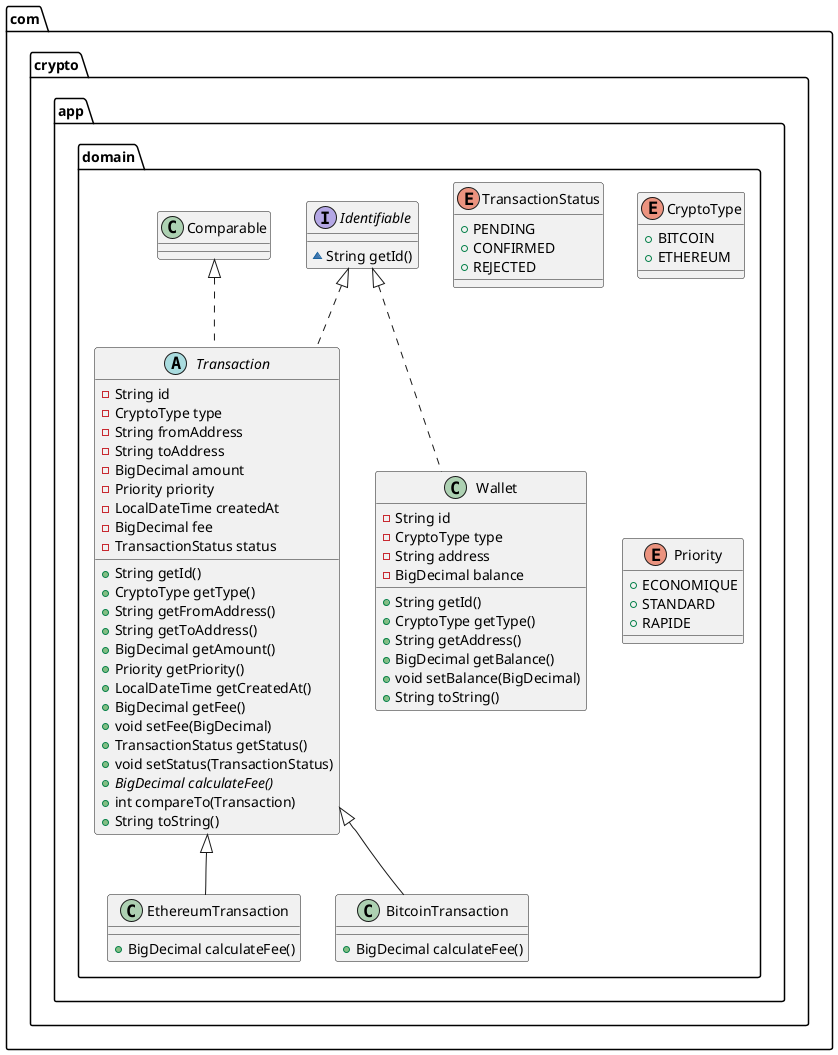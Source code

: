 @startuml
enum com.crypto.app.domain.TransactionStatus {
+  PENDING
+  CONFIRMED
+  REJECTED
}

class com.crypto.app.domain.EthereumTransaction {
+ BigDecimal calculateFee()
}

class com.crypto.app.domain.Wallet {
- String id
- CryptoType type
- String address
- BigDecimal balance
+ String getId()
+ CryptoType getType()
+ String getAddress()
+ BigDecimal getBalance()
+ void setBalance(BigDecimal)
+ String toString()
}


interface com.crypto.app.domain.Identifiable {
~ String getId()
}

abstract class com.crypto.app.domain.Transaction {
- String id
- CryptoType type
- String fromAddress
- String toAddress
- BigDecimal amount
- Priority priority
- LocalDateTime createdAt
- BigDecimal fee
- TransactionStatus status
+ String getId()
+ CryptoType getType()
+ String getFromAddress()
+ String getToAddress()
+ BigDecimal getAmount()
+ Priority getPriority()
+ LocalDateTime getCreatedAt()
+ BigDecimal getFee()
+ void setFee(BigDecimal)
+ TransactionStatus getStatus()
+ void setStatus(TransactionStatus)
+ {abstract}BigDecimal calculateFee()
+ int compareTo(Transaction)
+ String toString()
}


enum com.crypto.app.domain.CryptoType {
+  BITCOIN
+  ETHEREUM
}

enum com.crypto.app.domain.Priority {
+  ECONOMIQUE
+  STANDARD
+  RAPIDE
}

class com.crypto.app.domain.BitcoinTransaction {
+ BigDecimal calculateFee()
}



com.crypto.app.domain.Transaction <|-- com.crypto.app.domain.EthereumTransaction
com.crypto.app.domain.Identifiable <|.. com.crypto.app.domain.Wallet
com.crypto.app.domain.Identifiable <|.. com.crypto.app.domain.Transaction
com.crypto.app.domain.Comparable <|.. com.crypto.app.domain.Transaction
com.crypto.app.domain.Transaction <|-- com.crypto.app.domain.BitcoinTransaction
@enduml